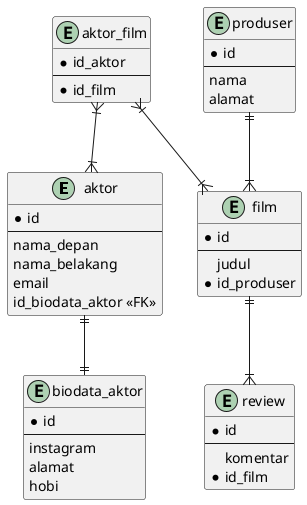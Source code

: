 @startuml

entity aktor {
    * id
    --
    nama_depan
    nama_belakang
    email
    id_biodata_aktor << FK >>
}

entity biodata_aktor {
    * id
    --
    instagram
    alamat
    hobi
}

entity produser {
    * id
    --
    nama
    alamat
}

entity film {
    * id
    --
    judul
    * id_produser
}

entity review {
    * id
    --
    komentar
    * id_film
}

entity aktor_film {
    * id_aktor
    --
    * id_film
}

aktor ||--|| biodata_aktor
produser ||--|{ film
film ||--|{ review
aktor_film }|--|{ film
aktor_film }|--|{ aktor

@enduml